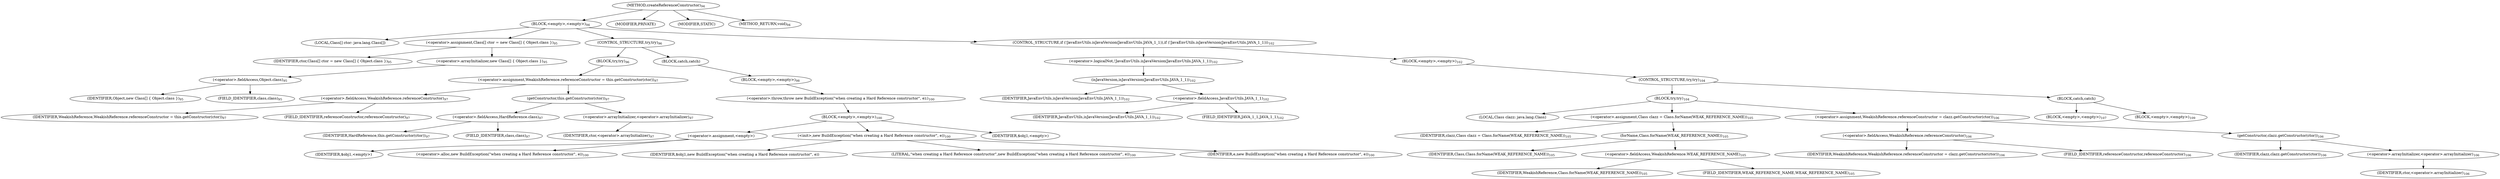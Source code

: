 digraph "createReferenceConstructor" {  
"77" [label = <(METHOD,createReferenceConstructor)<SUB>94</SUB>> ]
"78" [label = <(BLOCK,&lt;empty&gt;,&lt;empty&gt;)<SUB>94</SUB>> ]
"79" [label = <(LOCAL,Class[] ctor: java.lang.Class[])> ]
"80" [label = <(&lt;operator&gt;.assignment,Class[] ctor = new Class[] { Object.class })<SUB>95</SUB>> ]
"81" [label = <(IDENTIFIER,ctor,Class[] ctor = new Class[] { Object.class })<SUB>95</SUB>> ]
"82" [label = <(&lt;operator&gt;.arrayInitializer,new Class[] { Object.class })<SUB>95</SUB>> ]
"83" [label = <(&lt;operator&gt;.fieldAccess,Object.class)<SUB>95</SUB>> ]
"84" [label = <(IDENTIFIER,Object,new Class[] { Object.class })<SUB>95</SUB>> ]
"85" [label = <(FIELD_IDENTIFIER,class,class)<SUB>95</SUB>> ]
"86" [label = <(CONTROL_STRUCTURE,try,try)<SUB>96</SUB>> ]
"87" [label = <(BLOCK,try,try)<SUB>96</SUB>> ]
"88" [label = <(&lt;operator&gt;.assignment,WeakishReference.referenceConstructor = this.getConstructor(ctor))<SUB>97</SUB>> ]
"89" [label = <(&lt;operator&gt;.fieldAccess,WeakishReference.referenceConstructor)<SUB>97</SUB>> ]
"90" [label = <(IDENTIFIER,WeakishReference,WeakishReference.referenceConstructor = this.getConstructor(ctor))<SUB>97</SUB>> ]
"91" [label = <(FIELD_IDENTIFIER,referenceConstructor,referenceConstructor)<SUB>97</SUB>> ]
"92" [label = <(getConstructor,this.getConstructor(ctor))<SUB>97</SUB>> ]
"93" [label = <(&lt;operator&gt;.fieldAccess,HardReference.class)<SUB>97</SUB>> ]
"94" [label = <(IDENTIFIER,HardReference,this.getConstructor(ctor))<SUB>97</SUB>> ]
"95" [label = <(FIELD_IDENTIFIER,class,class)<SUB>97</SUB>> ]
"96" [label = <(&lt;operator&gt;.arrayInitializer,&lt;operator&gt;.arrayInitializer)<SUB>97</SUB>> ]
"97" [label = <(IDENTIFIER,ctor,&lt;operator&gt;.arrayInitializer)<SUB>97</SUB>> ]
"98" [label = <(BLOCK,catch,catch)> ]
"99" [label = <(BLOCK,&lt;empty&gt;,&lt;empty&gt;)<SUB>98</SUB>> ]
"100" [label = <(&lt;operator&gt;.throw,throw new BuildException(&quot;when creating a Hard Reference constructor&quot;, e);)<SUB>100</SUB>> ]
"101" [label = <(BLOCK,&lt;empty&gt;,&lt;empty&gt;)<SUB>100</SUB>> ]
"102" [label = <(&lt;operator&gt;.assignment,&lt;empty&gt;)> ]
"103" [label = <(IDENTIFIER,$obj1,&lt;empty&gt;)> ]
"104" [label = <(&lt;operator&gt;.alloc,new BuildException(&quot;when creating a Hard Reference constructor&quot;, e))<SUB>100</SUB>> ]
"105" [label = <(&lt;init&gt;,new BuildException(&quot;when creating a Hard Reference constructor&quot;, e))<SUB>100</SUB>> ]
"106" [label = <(IDENTIFIER,$obj1,new BuildException(&quot;when creating a Hard Reference constructor&quot;, e))> ]
"107" [label = <(LITERAL,&quot;when creating a Hard Reference constructor&quot;,new BuildException(&quot;when creating a Hard Reference constructor&quot;, e))<SUB>100</SUB>> ]
"108" [label = <(IDENTIFIER,e,new BuildException(&quot;when creating a Hard Reference constructor&quot;, e))<SUB>100</SUB>> ]
"109" [label = <(IDENTIFIER,$obj1,&lt;empty&gt;)> ]
"110" [label = <(CONTROL_STRUCTURE,if (!JavaEnvUtils.isJavaVersion(JavaEnvUtils.JAVA_1_1)),if (!JavaEnvUtils.isJavaVersion(JavaEnvUtils.JAVA_1_1)))<SUB>102</SUB>> ]
"111" [label = <(&lt;operator&gt;.logicalNot,!JavaEnvUtils.isJavaVersion(JavaEnvUtils.JAVA_1_1))<SUB>102</SUB>> ]
"112" [label = <(isJavaVersion,isJavaVersion(JavaEnvUtils.JAVA_1_1))<SUB>102</SUB>> ]
"113" [label = <(IDENTIFIER,JavaEnvUtils,isJavaVersion(JavaEnvUtils.JAVA_1_1))<SUB>102</SUB>> ]
"114" [label = <(&lt;operator&gt;.fieldAccess,JavaEnvUtils.JAVA_1_1)<SUB>102</SUB>> ]
"115" [label = <(IDENTIFIER,JavaEnvUtils,isJavaVersion(JavaEnvUtils.JAVA_1_1))<SUB>102</SUB>> ]
"116" [label = <(FIELD_IDENTIFIER,JAVA_1_1,JAVA_1_1)<SUB>102</SUB>> ]
"117" [label = <(BLOCK,&lt;empty&gt;,&lt;empty&gt;)<SUB>102</SUB>> ]
"118" [label = <(CONTROL_STRUCTURE,try,try)<SUB>104</SUB>> ]
"119" [label = <(BLOCK,try,try)<SUB>104</SUB>> ]
"120" [label = <(LOCAL,Class clazz: java.lang.Class)> ]
"121" [label = <(&lt;operator&gt;.assignment,Class clazz = Class.forName(WEAK_REFERENCE_NAME))<SUB>105</SUB>> ]
"122" [label = <(IDENTIFIER,clazz,Class clazz = Class.forName(WEAK_REFERENCE_NAME))<SUB>105</SUB>> ]
"123" [label = <(forName,Class.forName(WEAK_REFERENCE_NAME))<SUB>105</SUB>> ]
"124" [label = <(IDENTIFIER,Class,Class.forName(WEAK_REFERENCE_NAME))<SUB>105</SUB>> ]
"125" [label = <(&lt;operator&gt;.fieldAccess,WeakishReference.WEAK_REFERENCE_NAME)<SUB>105</SUB>> ]
"126" [label = <(IDENTIFIER,WeakishReference,Class.forName(WEAK_REFERENCE_NAME))<SUB>105</SUB>> ]
"127" [label = <(FIELD_IDENTIFIER,WEAK_REFERENCE_NAME,WEAK_REFERENCE_NAME)<SUB>105</SUB>> ]
"128" [label = <(&lt;operator&gt;.assignment,WeakishReference.referenceConstructor = clazz.getConstructor(ctor))<SUB>106</SUB>> ]
"129" [label = <(&lt;operator&gt;.fieldAccess,WeakishReference.referenceConstructor)<SUB>106</SUB>> ]
"130" [label = <(IDENTIFIER,WeakishReference,WeakishReference.referenceConstructor = clazz.getConstructor(ctor))<SUB>106</SUB>> ]
"131" [label = <(FIELD_IDENTIFIER,referenceConstructor,referenceConstructor)<SUB>106</SUB>> ]
"132" [label = <(getConstructor,clazz.getConstructor(ctor))<SUB>106</SUB>> ]
"133" [label = <(IDENTIFIER,clazz,clazz.getConstructor(ctor))<SUB>106</SUB>> ]
"134" [label = <(&lt;operator&gt;.arrayInitializer,&lt;operator&gt;.arrayInitializer)<SUB>106</SUB>> ]
"135" [label = <(IDENTIFIER,ctor,&lt;operator&gt;.arrayInitializer)<SUB>106</SUB>> ]
"136" [label = <(BLOCK,catch,catch)> ]
"137" [label = <(BLOCK,&lt;empty&gt;,&lt;empty&gt;)<SUB>107</SUB>> ]
"138" [label = <(BLOCK,&lt;empty&gt;,&lt;empty&gt;)<SUB>109</SUB>> ]
"139" [label = <(MODIFIER,PRIVATE)> ]
"140" [label = <(MODIFIER,STATIC)> ]
"141" [label = <(METHOD_RETURN,void)<SUB>94</SUB>> ]
  "77" -> "78" 
  "77" -> "139" 
  "77" -> "140" 
  "77" -> "141" 
  "78" -> "79" 
  "78" -> "80" 
  "78" -> "86" 
  "78" -> "110" 
  "80" -> "81" 
  "80" -> "82" 
  "82" -> "83" 
  "83" -> "84" 
  "83" -> "85" 
  "86" -> "87" 
  "86" -> "98" 
  "87" -> "88" 
  "88" -> "89" 
  "88" -> "92" 
  "89" -> "90" 
  "89" -> "91" 
  "92" -> "93" 
  "92" -> "96" 
  "93" -> "94" 
  "93" -> "95" 
  "96" -> "97" 
  "98" -> "99" 
  "99" -> "100" 
  "100" -> "101" 
  "101" -> "102" 
  "101" -> "105" 
  "101" -> "109" 
  "102" -> "103" 
  "102" -> "104" 
  "105" -> "106" 
  "105" -> "107" 
  "105" -> "108" 
  "110" -> "111" 
  "110" -> "117" 
  "111" -> "112" 
  "112" -> "113" 
  "112" -> "114" 
  "114" -> "115" 
  "114" -> "116" 
  "117" -> "118" 
  "118" -> "119" 
  "118" -> "136" 
  "119" -> "120" 
  "119" -> "121" 
  "119" -> "128" 
  "121" -> "122" 
  "121" -> "123" 
  "123" -> "124" 
  "123" -> "125" 
  "125" -> "126" 
  "125" -> "127" 
  "128" -> "129" 
  "128" -> "132" 
  "129" -> "130" 
  "129" -> "131" 
  "132" -> "133" 
  "132" -> "134" 
  "134" -> "135" 
  "136" -> "137" 
  "136" -> "138" 
}
